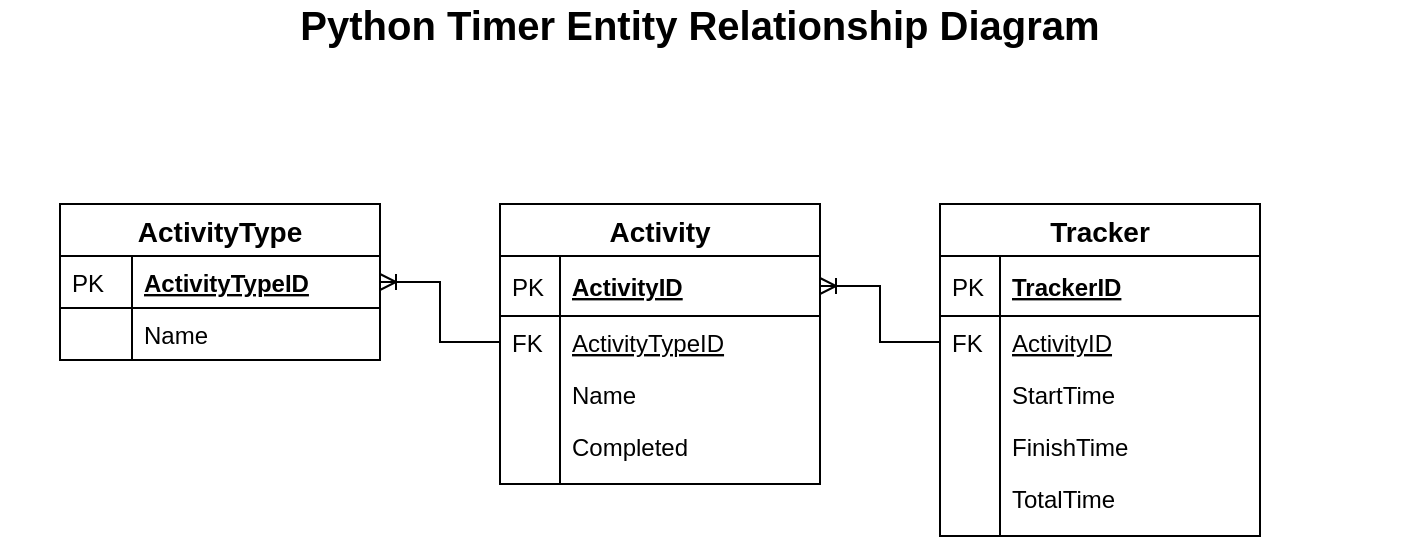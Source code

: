 <mxfile version="13.0.3" type="device"><diagram id="C5RBs43oDa-KdzZeNtuy" name="Page-1"><mxGraphModel dx="1024" dy="592" grid="1" gridSize="10" guides="1" tooltips="1" connect="1" arrows="1" fold="1" page="1" pageScale="1" pageWidth="827" pageHeight="1169" math="0" shadow="0"><root><mxCell id="WIyWlLk6GJQsqaUBKTNV-0"/><mxCell id="WIyWlLk6GJQsqaUBKTNV-1" parent="WIyWlLk6GJQsqaUBKTNV-0"/><mxCell id="zkfFHV4jXpPFQw0GAbJ--51" value="ActivityType" style="swimlane;fontStyle=1;childLayout=stackLayout;horizontal=1;startSize=26;horizontalStack=0;resizeParent=1;resizeLast=0;collapsible=1;marginBottom=0;rounded=0;shadow=0;strokeWidth=1;fontSize=14;" parent="WIyWlLk6GJQsqaUBKTNV-1" vertex="1"><mxGeometry x="90" y="140" width="160" height="78" as="geometry"><mxRectangle x="20" y="80" width="160" height="26" as="alternateBounds"/></mxGeometry></mxCell><mxCell id="zkfFHV4jXpPFQw0GAbJ--52" value="ActivityTypeID" style="shape=partialRectangle;top=0;left=0;right=0;bottom=1;align=left;verticalAlign=top;fillColor=none;spacingLeft=40;spacingRight=4;overflow=hidden;rotatable=0;points=[[0,0.5],[1,0.5]];portConstraint=eastwest;dropTarget=0;rounded=0;shadow=0;strokeWidth=1;fontStyle=5" parent="zkfFHV4jXpPFQw0GAbJ--51" vertex="1"><mxGeometry y="26" width="160" height="26" as="geometry"/></mxCell><mxCell id="zkfFHV4jXpPFQw0GAbJ--53" value="PK" style="shape=partialRectangle;top=0;left=0;bottom=0;fillColor=none;align=left;verticalAlign=top;spacingLeft=4;spacingRight=4;overflow=hidden;rotatable=0;points=[];portConstraint=eastwest;part=1;" parent="zkfFHV4jXpPFQw0GAbJ--52" vertex="1" connectable="0"><mxGeometry width="36" height="26" as="geometry"/></mxCell><mxCell id="zkfFHV4jXpPFQw0GAbJ--54" value="Name" style="shape=partialRectangle;top=0;left=0;right=0;bottom=0;align=left;verticalAlign=top;fillColor=none;spacingLeft=40;spacingRight=4;overflow=hidden;rotatable=0;points=[[0,0.5],[1,0.5]];portConstraint=eastwest;dropTarget=0;rounded=0;shadow=0;strokeWidth=1;" parent="zkfFHV4jXpPFQw0GAbJ--51" vertex="1"><mxGeometry y="52" width="160" height="26" as="geometry"/></mxCell><mxCell id="zkfFHV4jXpPFQw0GAbJ--55" value="" style="shape=partialRectangle;top=0;left=0;bottom=0;fillColor=none;align=left;verticalAlign=top;spacingLeft=4;spacingRight=4;overflow=hidden;rotatable=0;points=[];portConstraint=eastwest;part=1;" parent="zkfFHV4jXpPFQw0GAbJ--54" vertex="1" connectable="0"><mxGeometry width="36" height="26" as="geometry"/></mxCell><mxCell id="bg1hAhy8vVejMoNDWnup-25" value="Activity" style="swimlane;fontStyle=1;childLayout=stackLayout;horizontal=1;startSize=26;horizontalStack=0;resizeParent=1;resizeParentMax=0;resizeLast=0;collapsible=1;marginBottom=0;align=center;fontSize=14;" vertex="1" parent="WIyWlLk6GJQsqaUBKTNV-1"><mxGeometry x="310" y="140" width="160" height="140" as="geometry"/></mxCell><mxCell id="bg1hAhy8vVejMoNDWnup-26" value="ActivityID" style="shape=partialRectangle;top=0;left=0;right=0;bottom=1;align=left;verticalAlign=middle;fillColor=none;spacingLeft=34;spacingRight=4;overflow=hidden;rotatable=0;points=[[0,0.5],[1,0.5]];portConstraint=eastwest;dropTarget=0;fontStyle=5;fontSize=12;" vertex="1" parent="bg1hAhy8vVejMoNDWnup-25"><mxGeometry y="26" width="160" height="30" as="geometry"/></mxCell><mxCell id="bg1hAhy8vVejMoNDWnup-27" value="PK" style="shape=partialRectangle;top=0;left=0;bottom=0;fillColor=none;align=left;verticalAlign=middle;spacingLeft=4;spacingRight=4;overflow=hidden;rotatable=0;points=[];portConstraint=eastwest;part=1;fontSize=12;" vertex="1" connectable="0" parent="bg1hAhy8vVejMoNDWnup-26"><mxGeometry width="30" height="30" as="geometry"/></mxCell><mxCell id="bg1hAhy8vVejMoNDWnup-28" value="ActivityTypeID" style="shape=partialRectangle;top=0;left=0;right=0;bottom=0;align=left;verticalAlign=top;fillColor=none;spacingLeft=34;spacingRight=4;overflow=hidden;rotatable=0;points=[[0,0.5],[1,0.5]];portConstraint=eastwest;dropTarget=0;fontSize=12;fontStyle=4" vertex="1" parent="bg1hAhy8vVejMoNDWnup-25"><mxGeometry y="56" width="160" height="26" as="geometry"/></mxCell><mxCell id="bg1hAhy8vVejMoNDWnup-29" value="FK" style="shape=partialRectangle;top=0;left=0;bottom=0;fillColor=none;align=left;verticalAlign=top;spacingLeft=4;spacingRight=4;overflow=hidden;rotatable=0;points=[];portConstraint=eastwest;part=1;fontSize=12;" vertex="1" connectable="0" parent="bg1hAhy8vVejMoNDWnup-28"><mxGeometry width="30" height="26" as="geometry"/></mxCell><mxCell id="bg1hAhy8vVejMoNDWnup-30" value="Name" style="shape=partialRectangle;top=0;left=0;right=0;bottom=0;align=left;verticalAlign=top;fillColor=none;spacingLeft=34;spacingRight=4;overflow=hidden;rotatable=0;points=[[0,0.5],[1,0.5]];portConstraint=eastwest;dropTarget=0;fontSize=12;" vertex="1" parent="bg1hAhy8vVejMoNDWnup-25"><mxGeometry y="82" width="160" height="26" as="geometry"/></mxCell><mxCell id="bg1hAhy8vVejMoNDWnup-31" value="" style="shape=partialRectangle;top=0;left=0;bottom=0;fillColor=none;align=left;verticalAlign=top;spacingLeft=4;spacingRight=4;overflow=hidden;rotatable=0;points=[];portConstraint=eastwest;part=1;fontSize=12;" vertex="1" connectable="0" parent="bg1hAhy8vVejMoNDWnup-30"><mxGeometry width="30" height="26" as="geometry"/></mxCell><mxCell id="bg1hAhy8vVejMoNDWnup-32" value="Completed" style="shape=partialRectangle;top=0;left=0;right=0;bottom=0;align=left;verticalAlign=top;fillColor=none;spacingLeft=34;spacingRight=4;overflow=hidden;rotatable=0;points=[[0,0.5],[1,0.5]];portConstraint=eastwest;dropTarget=0;fontSize=12;" vertex="1" parent="bg1hAhy8vVejMoNDWnup-25"><mxGeometry y="108" width="160" height="26" as="geometry"/></mxCell><mxCell id="bg1hAhy8vVejMoNDWnup-33" value="" style="shape=partialRectangle;top=0;left=0;bottom=0;fillColor=none;align=left;verticalAlign=top;spacingLeft=4;spacingRight=4;overflow=hidden;rotatable=0;points=[];portConstraint=eastwest;part=1;fontSize=12;" vertex="1" connectable="0" parent="bg1hAhy8vVejMoNDWnup-32"><mxGeometry width="30" height="26" as="geometry"/></mxCell><mxCell id="bg1hAhy8vVejMoNDWnup-34" value="" style="shape=partialRectangle;top=0;left=0;right=0;bottom=0;align=left;verticalAlign=top;fillColor=none;spacingLeft=34;spacingRight=4;overflow=hidden;rotatable=0;points=[[0,0.5],[1,0.5]];portConstraint=eastwest;dropTarget=0;fontSize=12;" vertex="1" parent="bg1hAhy8vVejMoNDWnup-25"><mxGeometry y="134" width="160" height="6" as="geometry"/></mxCell><mxCell id="bg1hAhy8vVejMoNDWnup-35" value="" style="shape=partialRectangle;top=0;left=0;bottom=0;fillColor=none;align=left;verticalAlign=top;spacingLeft=4;spacingRight=4;overflow=hidden;rotatable=0;points=[];portConstraint=eastwest;part=1;fontSize=12;" vertex="1" connectable="0" parent="bg1hAhy8vVejMoNDWnup-34"><mxGeometry width="30" height="6" as="geometry"/></mxCell><mxCell id="bg1hAhy8vVejMoNDWnup-42" style="edgeStyle=orthogonalEdgeStyle;rounded=0;orthogonalLoop=1;jettySize=auto;html=1;entryX=1;entryY=0.5;entryDx=0;entryDy=0;endArrow=ERoneToMany;endFill=0;" edge="1" parent="WIyWlLk6GJQsqaUBKTNV-1" source="bg1hAhy8vVejMoNDWnup-28" target="zkfFHV4jXpPFQw0GAbJ--52"><mxGeometry relative="1" as="geometry"/></mxCell><mxCell id="bg1hAhy8vVejMoNDWnup-48" value="Tracker" style="swimlane;fontStyle=1;childLayout=stackLayout;horizontal=1;startSize=26;horizontalStack=0;resizeParent=1;resizeParentMax=0;resizeLast=0;collapsible=1;marginBottom=0;align=center;fontSize=14;" vertex="1" parent="WIyWlLk6GJQsqaUBKTNV-1"><mxGeometry x="530" y="140" width="160" height="166" as="geometry"/></mxCell><mxCell id="bg1hAhy8vVejMoNDWnup-49" value="TrackerID" style="shape=partialRectangle;top=0;left=0;right=0;bottom=1;align=left;verticalAlign=middle;fillColor=none;spacingLeft=34;spacingRight=4;overflow=hidden;rotatable=0;points=[[0,0.5],[1,0.5]];portConstraint=eastwest;dropTarget=0;fontStyle=5;fontSize=12;" vertex="1" parent="bg1hAhy8vVejMoNDWnup-48"><mxGeometry y="26" width="160" height="30" as="geometry"/></mxCell><mxCell id="bg1hAhy8vVejMoNDWnup-50" value="PK" style="shape=partialRectangle;top=0;left=0;bottom=0;fillColor=none;align=left;verticalAlign=middle;spacingLeft=4;spacingRight=4;overflow=hidden;rotatable=0;points=[];portConstraint=eastwest;part=1;fontSize=12;" vertex="1" connectable="0" parent="bg1hAhy8vVejMoNDWnup-49"><mxGeometry width="30" height="30" as="geometry"/></mxCell><mxCell id="bg1hAhy8vVejMoNDWnup-51" value="ActivityID" style="shape=partialRectangle;top=0;left=0;right=0;bottom=0;align=left;verticalAlign=top;fillColor=none;spacingLeft=34;spacingRight=4;overflow=hidden;rotatable=0;points=[[0,0.5],[1,0.5]];portConstraint=eastwest;dropTarget=0;fontSize=12;fontStyle=4" vertex="1" parent="bg1hAhy8vVejMoNDWnup-48"><mxGeometry y="56" width="160" height="26" as="geometry"/></mxCell><mxCell id="bg1hAhy8vVejMoNDWnup-52" value="FK" style="shape=partialRectangle;top=0;left=0;bottom=0;fillColor=none;align=left;verticalAlign=top;spacingLeft=4;spacingRight=4;overflow=hidden;rotatable=0;points=[];portConstraint=eastwest;part=1;fontSize=12;" vertex="1" connectable="0" parent="bg1hAhy8vVejMoNDWnup-51"><mxGeometry width="30" height="26" as="geometry"/></mxCell><mxCell id="bg1hAhy8vVejMoNDWnup-53" value="StartTime" style="shape=partialRectangle;top=0;left=0;right=0;bottom=0;align=left;verticalAlign=top;fillColor=none;spacingLeft=34;spacingRight=4;overflow=hidden;rotatable=0;points=[[0,0.5],[1,0.5]];portConstraint=eastwest;dropTarget=0;fontSize=12;" vertex="1" parent="bg1hAhy8vVejMoNDWnup-48"><mxGeometry y="82" width="160" height="26" as="geometry"/></mxCell><mxCell id="bg1hAhy8vVejMoNDWnup-54" value="" style="shape=partialRectangle;top=0;left=0;bottom=0;fillColor=none;align=left;verticalAlign=top;spacingLeft=4;spacingRight=4;overflow=hidden;rotatable=0;points=[];portConstraint=eastwest;part=1;fontSize=12;" vertex="1" connectable="0" parent="bg1hAhy8vVejMoNDWnup-53"><mxGeometry width="30" height="26" as="geometry"/></mxCell><mxCell id="bg1hAhy8vVejMoNDWnup-55" value="FinishTime" style="shape=partialRectangle;top=0;left=0;right=0;bottom=0;align=left;verticalAlign=top;fillColor=none;spacingLeft=34;spacingRight=4;overflow=hidden;rotatable=0;points=[[0,0.5],[1,0.5]];portConstraint=eastwest;dropTarget=0;fontSize=12;" vertex="1" parent="bg1hAhy8vVejMoNDWnup-48"><mxGeometry y="108" width="160" height="26" as="geometry"/></mxCell><mxCell id="bg1hAhy8vVejMoNDWnup-56" value="" style="shape=partialRectangle;top=0;left=0;bottom=0;fillColor=none;align=left;verticalAlign=top;spacingLeft=4;spacingRight=4;overflow=hidden;rotatable=0;points=[];portConstraint=eastwest;part=1;fontSize=12;" vertex="1" connectable="0" parent="bg1hAhy8vVejMoNDWnup-55"><mxGeometry width="30" height="26" as="geometry"/></mxCell><mxCell id="bg1hAhy8vVejMoNDWnup-72" value="TotalTime" style="shape=partialRectangle;top=0;left=0;right=0;bottom=0;align=left;verticalAlign=top;fillColor=none;spacingLeft=34;spacingRight=4;overflow=hidden;rotatable=0;points=[[0,0.5],[1,0.5]];portConstraint=eastwest;dropTarget=0;fontSize=12;" vertex="1" parent="bg1hAhy8vVejMoNDWnup-48"><mxGeometry y="134" width="160" height="26" as="geometry"/></mxCell><mxCell id="bg1hAhy8vVejMoNDWnup-73" value="" style="shape=partialRectangle;top=0;left=0;bottom=0;fillColor=none;align=left;verticalAlign=top;spacingLeft=4;spacingRight=4;overflow=hidden;rotatable=0;points=[];portConstraint=eastwest;part=1;fontSize=12;" vertex="1" connectable="0" parent="bg1hAhy8vVejMoNDWnup-72"><mxGeometry width="30" height="26" as="geometry"/></mxCell><mxCell id="bg1hAhy8vVejMoNDWnup-57" value="" style="shape=partialRectangle;top=0;left=0;right=0;bottom=0;align=left;verticalAlign=top;fillColor=none;spacingLeft=34;spacingRight=4;overflow=hidden;rotatable=0;points=[[0,0.5],[1,0.5]];portConstraint=eastwest;dropTarget=0;fontSize=12;" vertex="1" parent="bg1hAhy8vVejMoNDWnup-48"><mxGeometry y="160" width="160" height="6" as="geometry"/></mxCell><mxCell id="bg1hAhy8vVejMoNDWnup-58" value="" style="shape=partialRectangle;top=0;left=0;bottom=0;fillColor=none;align=left;verticalAlign=top;spacingLeft=4;spacingRight=4;overflow=hidden;rotatable=0;points=[];portConstraint=eastwest;part=1;fontSize=12;" vertex="1" connectable="0" parent="bg1hAhy8vVejMoNDWnup-57"><mxGeometry width="30" height="6" as="geometry"/></mxCell><mxCell id="bg1hAhy8vVejMoNDWnup-74" style="edgeStyle=orthogonalEdgeStyle;rounded=0;orthogonalLoop=1;jettySize=auto;html=1;entryX=1;entryY=0.5;entryDx=0;entryDy=0;endArrow=ERoneToMany;endFill=0;fontSize=14;" edge="1" parent="WIyWlLk6GJQsqaUBKTNV-1" source="bg1hAhy8vVejMoNDWnup-51" target="bg1hAhy8vVejMoNDWnup-26"><mxGeometry relative="1" as="geometry"/></mxCell><mxCell id="bg1hAhy8vVejMoNDWnup-75" value="Python Timer Entity Relationship Diagram" style="text;html=1;strokeColor=none;fillColor=none;align=center;verticalAlign=middle;whiteSpace=wrap;rounded=0;fontSize=20;fontStyle=1" vertex="1" parent="WIyWlLk6GJQsqaUBKTNV-1"><mxGeometry x="60" y="40" width="700" height="20" as="geometry"/></mxCell></root></mxGraphModel></diagram></mxfile>